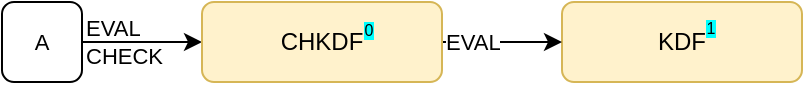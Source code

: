 <mxfile version="12.8.5" type="device"><diagram id="xJSIGuNxlJO1YPHD9Vcm" name="Page-1"><mxGraphModel dx="1082" dy="578" grid="1" gridSize="10" guides="1" tooltips="1" connect="1" arrows="1" fold="1" page="1" pageScale="1" pageWidth="1654" pageHeight="1169" math="0" shadow="0"><root><mxCell id="0"/><mxCell id="1" parent="0"/><mxCell id="zPIuAUTArbj21rFynpwa-102" value="&lt;font color=&quot;#000000&quot;&gt;A&lt;/font&gt;" style="rounded=1;whiteSpace=wrap;html=1;labelBackgroundColor=none;fontSize=11;fontColor=#3333FF;" parent="1" vertex="1"><mxGeometry x="60" y="160" width="40" height="40" as="geometry"/></mxCell><mxCell id="zPIuAUTArbj21rFynpwa-110" value="&lt;font color=&quot;#000000&quot;&gt;EVAL&lt;br&gt;CHECK&lt;br&gt;&lt;/font&gt;" style="edgeStyle=orthogonalEdgeStyle;rounded=1;orthogonalLoop=1;jettySize=auto;html=1;entryX=0;entryY=0.5;entryDx=0;entryDy=0;strokeColor=#000000;fontSize=11;fontColor=#3333FF;align=left;exitX=1;exitY=0.5;exitDx=0;exitDy=0;labelBackgroundColor=none;" parent="1" target="CUz4EFQkzz8mJNz02r49-1" edge="1" source="zPIuAUTArbj21rFynpwa-102"><mxGeometry x="-1" relative="1" as="geometry"><mxPoint x="100" y="179" as="sourcePoint"/><mxPoint as="offset"/></mxGeometry></mxCell><mxCell id="zPIuAUTArbj21rFynpwa-103" value="KDF" style="rounded=1;whiteSpace=wrap;html=1;fillColor=#fff2cc;strokeColor=#d6b656;" parent="1" vertex="1"><mxGeometry x="340" y="160" width="120" height="40" as="geometry"/></mxCell><mxCell id="vCYKrViYTbe_JkMEA-nA-15" value="&lt;font style=&quot;background-color: rgb(0 , 255 , 255) ; font-size: 8px&quot;&gt;1&lt;/font&gt;" style="text;html=1;align=center;verticalAlign=middle;resizable=0;points=[];;autosize=1;" parent="1" vertex="1"><mxGeometry x="404" y="162" width="20" height="20" as="geometry"/></mxCell><mxCell id="CUz4EFQkzz8mJNz02r49-4" value="EVAL" style="edgeStyle=orthogonalEdgeStyle;rounded=0;orthogonalLoop=1;jettySize=auto;html=1;exitX=1;exitY=0.5;exitDx=0;exitDy=0;entryX=0;entryY=0.5;entryDx=0;entryDy=0;labelBackgroundColor=#ffffff;align=left;" edge="1" parent="1" source="CUz4EFQkzz8mJNz02r49-1" target="zPIuAUTArbj21rFynpwa-103"><mxGeometry x="-1" relative="1" as="geometry"><mxPoint as="offset"/></mxGeometry></mxCell><mxCell id="CUz4EFQkzz8mJNz02r49-1" value="CHKDF" style="rounded=1;whiteSpace=wrap;html=1;fillColor=#fff2cc;strokeColor=#d6b656;" vertex="1" parent="1"><mxGeometry x="160" y="160" width="120" height="40" as="geometry"/></mxCell><mxCell id="CUz4EFQkzz8mJNz02r49-2" value="&lt;font style=&quot;background-color: rgb(0 , 255 , 255) ; font-size: 8px&quot;&gt;0&lt;/font&gt;" style="text;html=1;align=center;verticalAlign=middle;resizable=0;points=[];;autosize=1;" vertex="1" parent="1"><mxGeometry x="233" y="163" width="20" height="20" as="geometry"/></mxCell></root></mxGraphModel></diagram></mxfile>